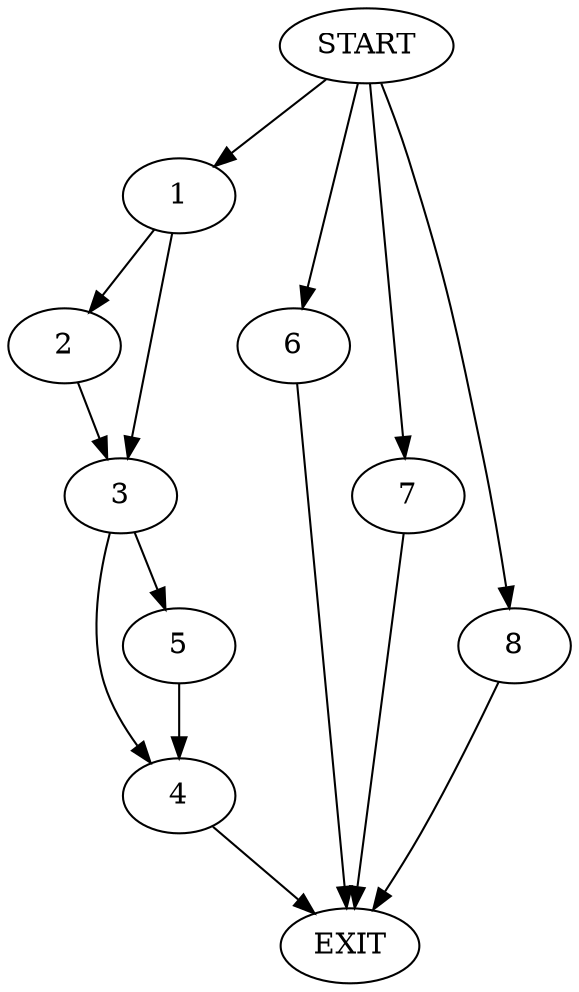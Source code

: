 digraph {
0 [label="START"]
9 [label="EXIT"]
0 -> 1
1 -> 2
1 -> 3
2 -> 3
3 -> 4
3 -> 5
4 -> 9
5 -> 4
0 -> 6
6 -> 9
0 -> 7
7 -> 9
0 -> 8
8 -> 9
}
